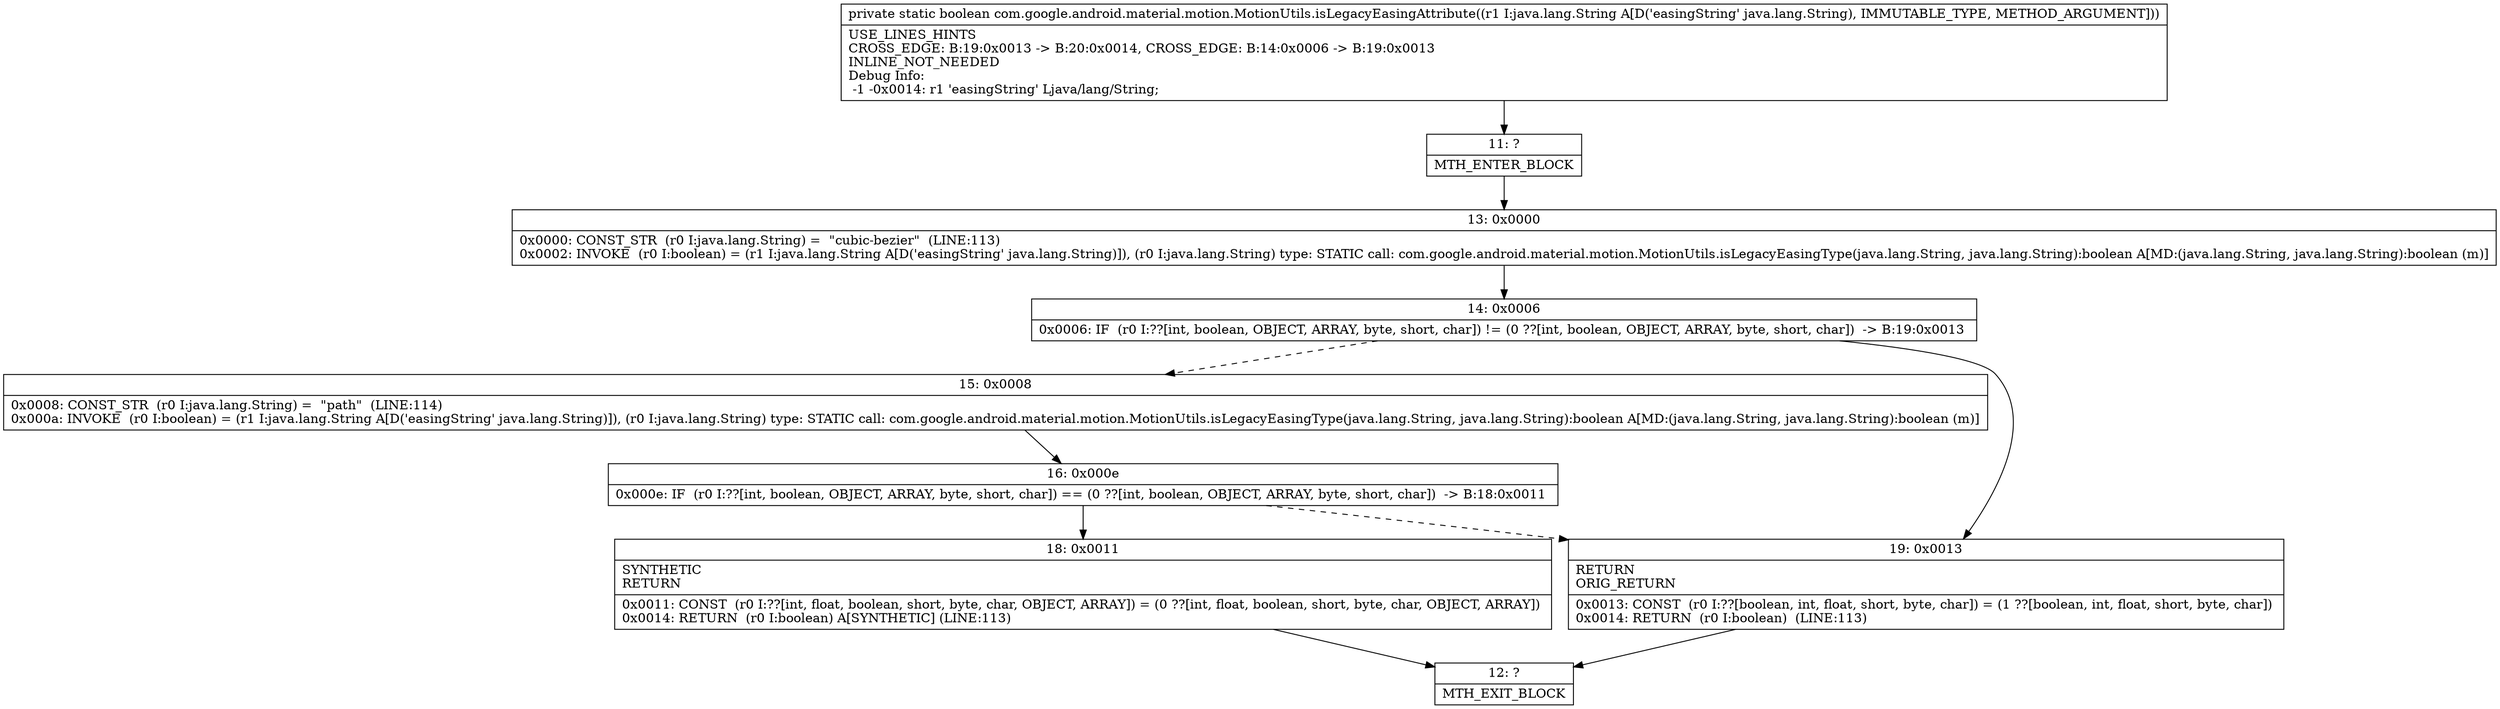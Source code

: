 digraph "CFG forcom.google.android.material.motion.MotionUtils.isLegacyEasingAttribute(Ljava\/lang\/String;)Z" {
Node_11 [shape=record,label="{11\:\ ?|MTH_ENTER_BLOCK\l}"];
Node_13 [shape=record,label="{13\:\ 0x0000|0x0000: CONST_STR  (r0 I:java.lang.String) =  \"cubic\-bezier\"  (LINE:113)\l0x0002: INVOKE  (r0 I:boolean) = (r1 I:java.lang.String A[D('easingString' java.lang.String)]), (r0 I:java.lang.String) type: STATIC call: com.google.android.material.motion.MotionUtils.isLegacyEasingType(java.lang.String, java.lang.String):boolean A[MD:(java.lang.String, java.lang.String):boolean (m)]\l}"];
Node_14 [shape=record,label="{14\:\ 0x0006|0x0006: IF  (r0 I:??[int, boolean, OBJECT, ARRAY, byte, short, char]) != (0 ??[int, boolean, OBJECT, ARRAY, byte, short, char])  \-\> B:19:0x0013 \l}"];
Node_15 [shape=record,label="{15\:\ 0x0008|0x0008: CONST_STR  (r0 I:java.lang.String) =  \"path\"  (LINE:114)\l0x000a: INVOKE  (r0 I:boolean) = (r1 I:java.lang.String A[D('easingString' java.lang.String)]), (r0 I:java.lang.String) type: STATIC call: com.google.android.material.motion.MotionUtils.isLegacyEasingType(java.lang.String, java.lang.String):boolean A[MD:(java.lang.String, java.lang.String):boolean (m)]\l}"];
Node_16 [shape=record,label="{16\:\ 0x000e|0x000e: IF  (r0 I:??[int, boolean, OBJECT, ARRAY, byte, short, char]) == (0 ??[int, boolean, OBJECT, ARRAY, byte, short, char])  \-\> B:18:0x0011 \l}"];
Node_18 [shape=record,label="{18\:\ 0x0011|SYNTHETIC\lRETURN\l|0x0011: CONST  (r0 I:??[int, float, boolean, short, byte, char, OBJECT, ARRAY]) = (0 ??[int, float, boolean, short, byte, char, OBJECT, ARRAY]) \l0x0014: RETURN  (r0 I:boolean) A[SYNTHETIC] (LINE:113)\l}"];
Node_12 [shape=record,label="{12\:\ ?|MTH_EXIT_BLOCK\l}"];
Node_19 [shape=record,label="{19\:\ 0x0013|RETURN\lORIG_RETURN\l|0x0013: CONST  (r0 I:??[boolean, int, float, short, byte, char]) = (1 ??[boolean, int, float, short, byte, char]) \l0x0014: RETURN  (r0 I:boolean)  (LINE:113)\l}"];
MethodNode[shape=record,label="{private static boolean com.google.android.material.motion.MotionUtils.isLegacyEasingAttribute((r1 I:java.lang.String A[D('easingString' java.lang.String), IMMUTABLE_TYPE, METHOD_ARGUMENT]))  | USE_LINES_HINTS\lCROSS_EDGE: B:19:0x0013 \-\> B:20:0x0014, CROSS_EDGE: B:14:0x0006 \-\> B:19:0x0013\lINLINE_NOT_NEEDED\lDebug Info:\l  \-1 \-0x0014: r1 'easingString' Ljava\/lang\/String;\l}"];
MethodNode -> Node_11;Node_11 -> Node_13;
Node_13 -> Node_14;
Node_14 -> Node_15[style=dashed];
Node_14 -> Node_19;
Node_15 -> Node_16;
Node_16 -> Node_18;
Node_16 -> Node_19[style=dashed];
Node_18 -> Node_12;
Node_19 -> Node_12;
}

